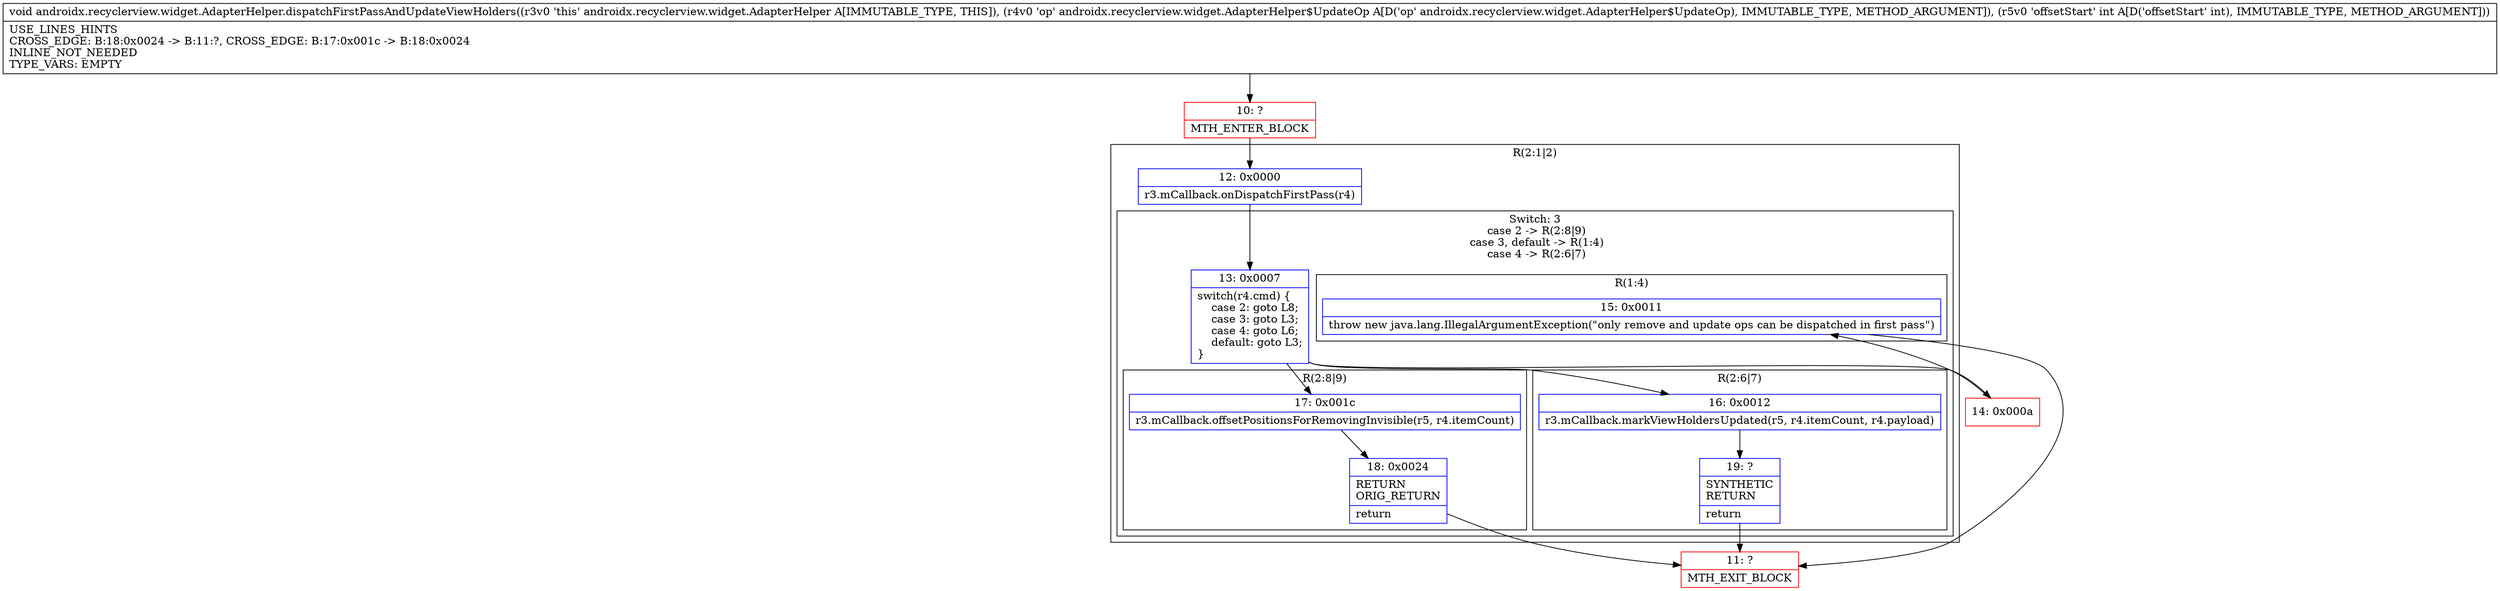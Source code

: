 digraph "CFG forandroidx.recyclerview.widget.AdapterHelper.dispatchFirstPassAndUpdateViewHolders(Landroidx\/recyclerview\/widget\/AdapterHelper$UpdateOp;I)V" {
subgraph cluster_Region_250682533 {
label = "R(2:1|2)";
node [shape=record,color=blue];
Node_12 [shape=record,label="{12\:\ 0x0000|r3.mCallback.onDispatchFirstPass(r4)\l}"];
subgraph cluster_SwitchRegion_164544318 {
label = "Switch: 3
 case 2 -> R(2:8|9)
 case 3, default -> R(1:4)
 case 4 -> R(2:6|7)";
node [shape=record,color=blue];
Node_13 [shape=record,label="{13\:\ 0x0007|switch(r4.cmd) \{\l    case 2: goto L8;\l    case 3: goto L3;\l    case 4: goto L6;\l    default: goto L3;\l\}\l}"];
subgraph cluster_Region_610519450 {
label = "R(2:8|9)";
node [shape=record,color=blue];
Node_17 [shape=record,label="{17\:\ 0x001c|r3.mCallback.offsetPositionsForRemovingInvisible(r5, r4.itemCount)\l}"];
Node_18 [shape=record,label="{18\:\ 0x0024|RETURN\lORIG_RETURN\l|return\l}"];
}
subgraph cluster_Region_469571357 {
label = "R(1:4)";
node [shape=record,color=blue];
Node_15 [shape=record,label="{15\:\ 0x0011|throw new java.lang.IllegalArgumentException(\"only remove and update ops can be dispatched in first pass\")\l}"];
}
subgraph cluster_Region_493827315 {
label = "R(2:6|7)";
node [shape=record,color=blue];
Node_16 [shape=record,label="{16\:\ 0x0012|r3.mCallback.markViewHoldersUpdated(r5, r4.itemCount, r4.payload)\l}"];
Node_19 [shape=record,label="{19\:\ ?|SYNTHETIC\lRETURN\l|return\l}"];
}
}
}
Node_10 [shape=record,color=red,label="{10\:\ ?|MTH_ENTER_BLOCK\l}"];
Node_14 [shape=record,color=red,label="{14\:\ 0x000a}"];
Node_11 [shape=record,color=red,label="{11\:\ ?|MTH_EXIT_BLOCK\l}"];
MethodNode[shape=record,label="{void androidx.recyclerview.widget.AdapterHelper.dispatchFirstPassAndUpdateViewHolders((r3v0 'this' androidx.recyclerview.widget.AdapterHelper A[IMMUTABLE_TYPE, THIS]), (r4v0 'op' androidx.recyclerview.widget.AdapterHelper$UpdateOp A[D('op' androidx.recyclerview.widget.AdapterHelper$UpdateOp), IMMUTABLE_TYPE, METHOD_ARGUMENT]), (r5v0 'offsetStart' int A[D('offsetStart' int), IMMUTABLE_TYPE, METHOD_ARGUMENT]))  | USE_LINES_HINTS\lCROSS_EDGE: B:18:0x0024 \-\> B:11:?, CROSS_EDGE: B:17:0x001c \-\> B:18:0x0024\lINLINE_NOT_NEEDED\lTYPE_VARS: EMPTY\l}"];
MethodNode -> Node_10;Node_12 -> Node_13;
Node_13 -> Node_14;
Node_13 -> Node_16;
Node_13 -> Node_17;
Node_17 -> Node_18;
Node_18 -> Node_11;
Node_15 -> Node_11;
Node_16 -> Node_19;
Node_19 -> Node_11;
Node_10 -> Node_12;
Node_14 -> Node_15;
}

